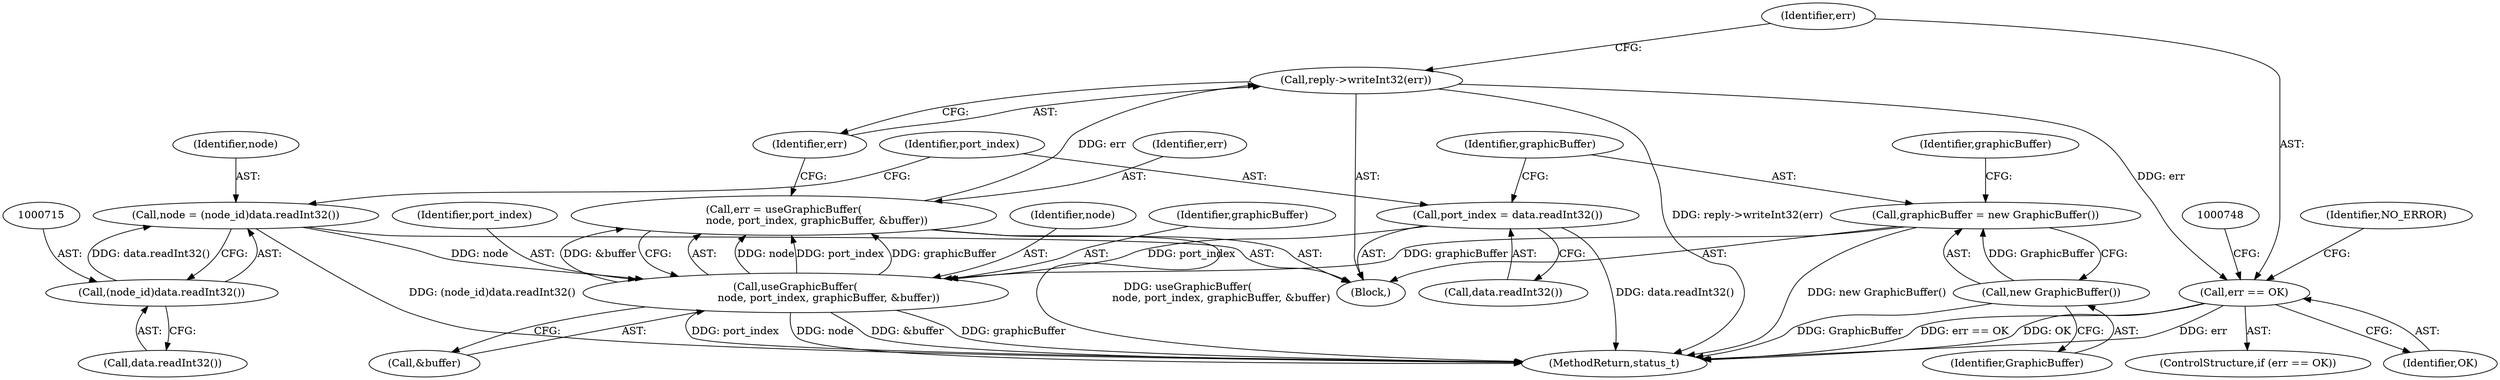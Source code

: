 digraph "0_Android_db829699d3293f254a7387894303451a91278986@API" {
"1000739" [label="(Call,reply->writeInt32(err))"];
"1000731" [label="(Call,err = useGraphicBuffer(\n                    node, port_index, graphicBuffer, &buffer))"];
"1000733" [label="(Call,useGraphicBuffer(\n                    node, port_index, graphicBuffer, &buffer))"];
"1000712" [label="(Call,node = (node_id)data.readInt32())"];
"1000714" [label="(Call,(node_id)data.readInt32())"];
"1000718" [label="(Call,port_index = data.readInt32())"];
"1000722" [label="(Call,graphicBuffer = new GraphicBuffer())"];
"1000724" [label="(Call,new GraphicBuffer())"];
"1000742" [label="(Call,err == OK)"];
"1001364" [label="(MethodReturn,status_t)"];
"1000736" [label="(Identifier,graphicBuffer)"];
"1000723" [label="(Identifier,graphicBuffer)"];
"1000751" [label="(Identifier,NO_ERROR)"];
"1000742" [label="(Call,err == OK)"];
"1000722" [label="(Call,graphicBuffer = new GraphicBuffer())"];
"1000743" [label="(Identifier,err)"];
"1000714" [label="(Call,(node_id)data.readInt32())"];
"1000716" [label="(Call,data.readInt32())"];
"1000739" [label="(Call,reply->writeInt32(err))"];
"1000724" [label="(Call,new GraphicBuffer())"];
"1000728" [label="(Identifier,graphicBuffer)"];
"1000735" [label="(Identifier,port_index)"];
"1000744" [label="(Identifier,OK)"];
"1000741" [label="(ControlStructure,if (err == OK))"];
"1000713" [label="(Identifier,node)"];
"1000718" [label="(Call,port_index = data.readInt32())"];
"1000725" [label="(Identifier,GraphicBuffer)"];
"1000734" [label="(Identifier,node)"];
"1000732" [label="(Identifier,err)"];
"1000706" [label="(Block,)"];
"1000719" [label="(Identifier,port_index)"];
"1000733" [label="(Call,useGraphicBuffer(\n                    node, port_index, graphicBuffer, &buffer))"];
"1000720" [label="(Call,data.readInt32())"];
"1000731" [label="(Call,err = useGraphicBuffer(\n                    node, port_index, graphicBuffer, &buffer))"];
"1000712" [label="(Call,node = (node_id)data.readInt32())"];
"1000737" [label="(Call,&buffer)"];
"1000740" [label="(Identifier,err)"];
"1000739" -> "1000706"  [label="AST: "];
"1000739" -> "1000740"  [label="CFG: "];
"1000740" -> "1000739"  [label="AST: "];
"1000743" -> "1000739"  [label="CFG: "];
"1000739" -> "1001364"  [label="DDG: reply->writeInt32(err)"];
"1000731" -> "1000739"  [label="DDG: err"];
"1000739" -> "1000742"  [label="DDG: err"];
"1000731" -> "1000706"  [label="AST: "];
"1000731" -> "1000733"  [label="CFG: "];
"1000732" -> "1000731"  [label="AST: "];
"1000733" -> "1000731"  [label="AST: "];
"1000740" -> "1000731"  [label="CFG: "];
"1000731" -> "1001364"  [label="DDG: useGraphicBuffer(\n                    node, port_index, graphicBuffer, &buffer)"];
"1000733" -> "1000731"  [label="DDG: node"];
"1000733" -> "1000731"  [label="DDG: port_index"];
"1000733" -> "1000731"  [label="DDG: graphicBuffer"];
"1000733" -> "1000731"  [label="DDG: &buffer"];
"1000733" -> "1000737"  [label="CFG: "];
"1000734" -> "1000733"  [label="AST: "];
"1000735" -> "1000733"  [label="AST: "];
"1000736" -> "1000733"  [label="AST: "];
"1000737" -> "1000733"  [label="AST: "];
"1000733" -> "1001364"  [label="DDG: port_index"];
"1000733" -> "1001364"  [label="DDG: node"];
"1000733" -> "1001364"  [label="DDG: &buffer"];
"1000733" -> "1001364"  [label="DDG: graphicBuffer"];
"1000712" -> "1000733"  [label="DDG: node"];
"1000718" -> "1000733"  [label="DDG: port_index"];
"1000722" -> "1000733"  [label="DDG: graphicBuffer"];
"1000712" -> "1000706"  [label="AST: "];
"1000712" -> "1000714"  [label="CFG: "];
"1000713" -> "1000712"  [label="AST: "];
"1000714" -> "1000712"  [label="AST: "];
"1000719" -> "1000712"  [label="CFG: "];
"1000712" -> "1001364"  [label="DDG: (node_id)data.readInt32()"];
"1000714" -> "1000712"  [label="DDG: data.readInt32()"];
"1000714" -> "1000716"  [label="CFG: "];
"1000715" -> "1000714"  [label="AST: "];
"1000716" -> "1000714"  [label="AST: "];
"1000718" -> "1000706"  [label="AST: "];
"1000718" -> "1000720"  [label="CFG: "];
"1000719" -> "1000718"  [label="AST: "];
"1000720" -> "1000718"  [label="AST: "];
"1000723" -> "1000718"  [label="CFG: "];
"1000718" -> "1001364"  [label="DDG: data.readInt32()"];
"1000722" -> "1000706"  [label="AST: "];
"1000722" -> "1000724"  [label="CFG: "];
"1000723" -> "1000722"  [label="AST: "];
"1000724" -> "1000722"  [label="AST: "];
"1000728" -> "1000722"  [label="CFG: "];
"1000722" -> "1001364"  [label="DDG: new GraphicBuffer()"];
"1000724" -> "1000722"  [label="DDG: GraphicBuffer"];
"1000724" -> "1000725"  [label="CFG: "];
"1000725" -> "1000724"  [label="AST: "];
"1000724" -> "1001364"  [label="DDG: GraphicBuffer"];
"1000742" -> "1000741"  [label="AST: "];
"1000742" -> "1000744"  [label="CFG: "];
"1000743" -> "1000742"  [label="AST: "];
"1000744" -> "1000742"  [label="AST: "];
"1000748" -> "1000742"  [label="CFG: "];
"1000751" -> "1000742"  [label="CFG: "];
"1000742" -> "1001364"  [label="DDG: err == OK"];
"1000742" -> "1001364"  [label="DDG: OK"];
"1000742" -> "1001364"  [label="DDG: err"];
}
